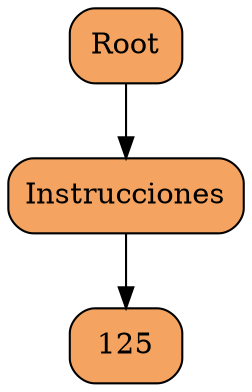 digraph CST {
125[label="125" , shape=box, style="filled,rounded", fillcolor="#F4A460"];
126[label="Instrucciones" , shape=box, style="filled,rounded", fillcolor="#F4A460"];
126->125;
127[label="Root" , shape=box, style="filled,rounded", fillcolor="#F4A460"];
127->126;
}
